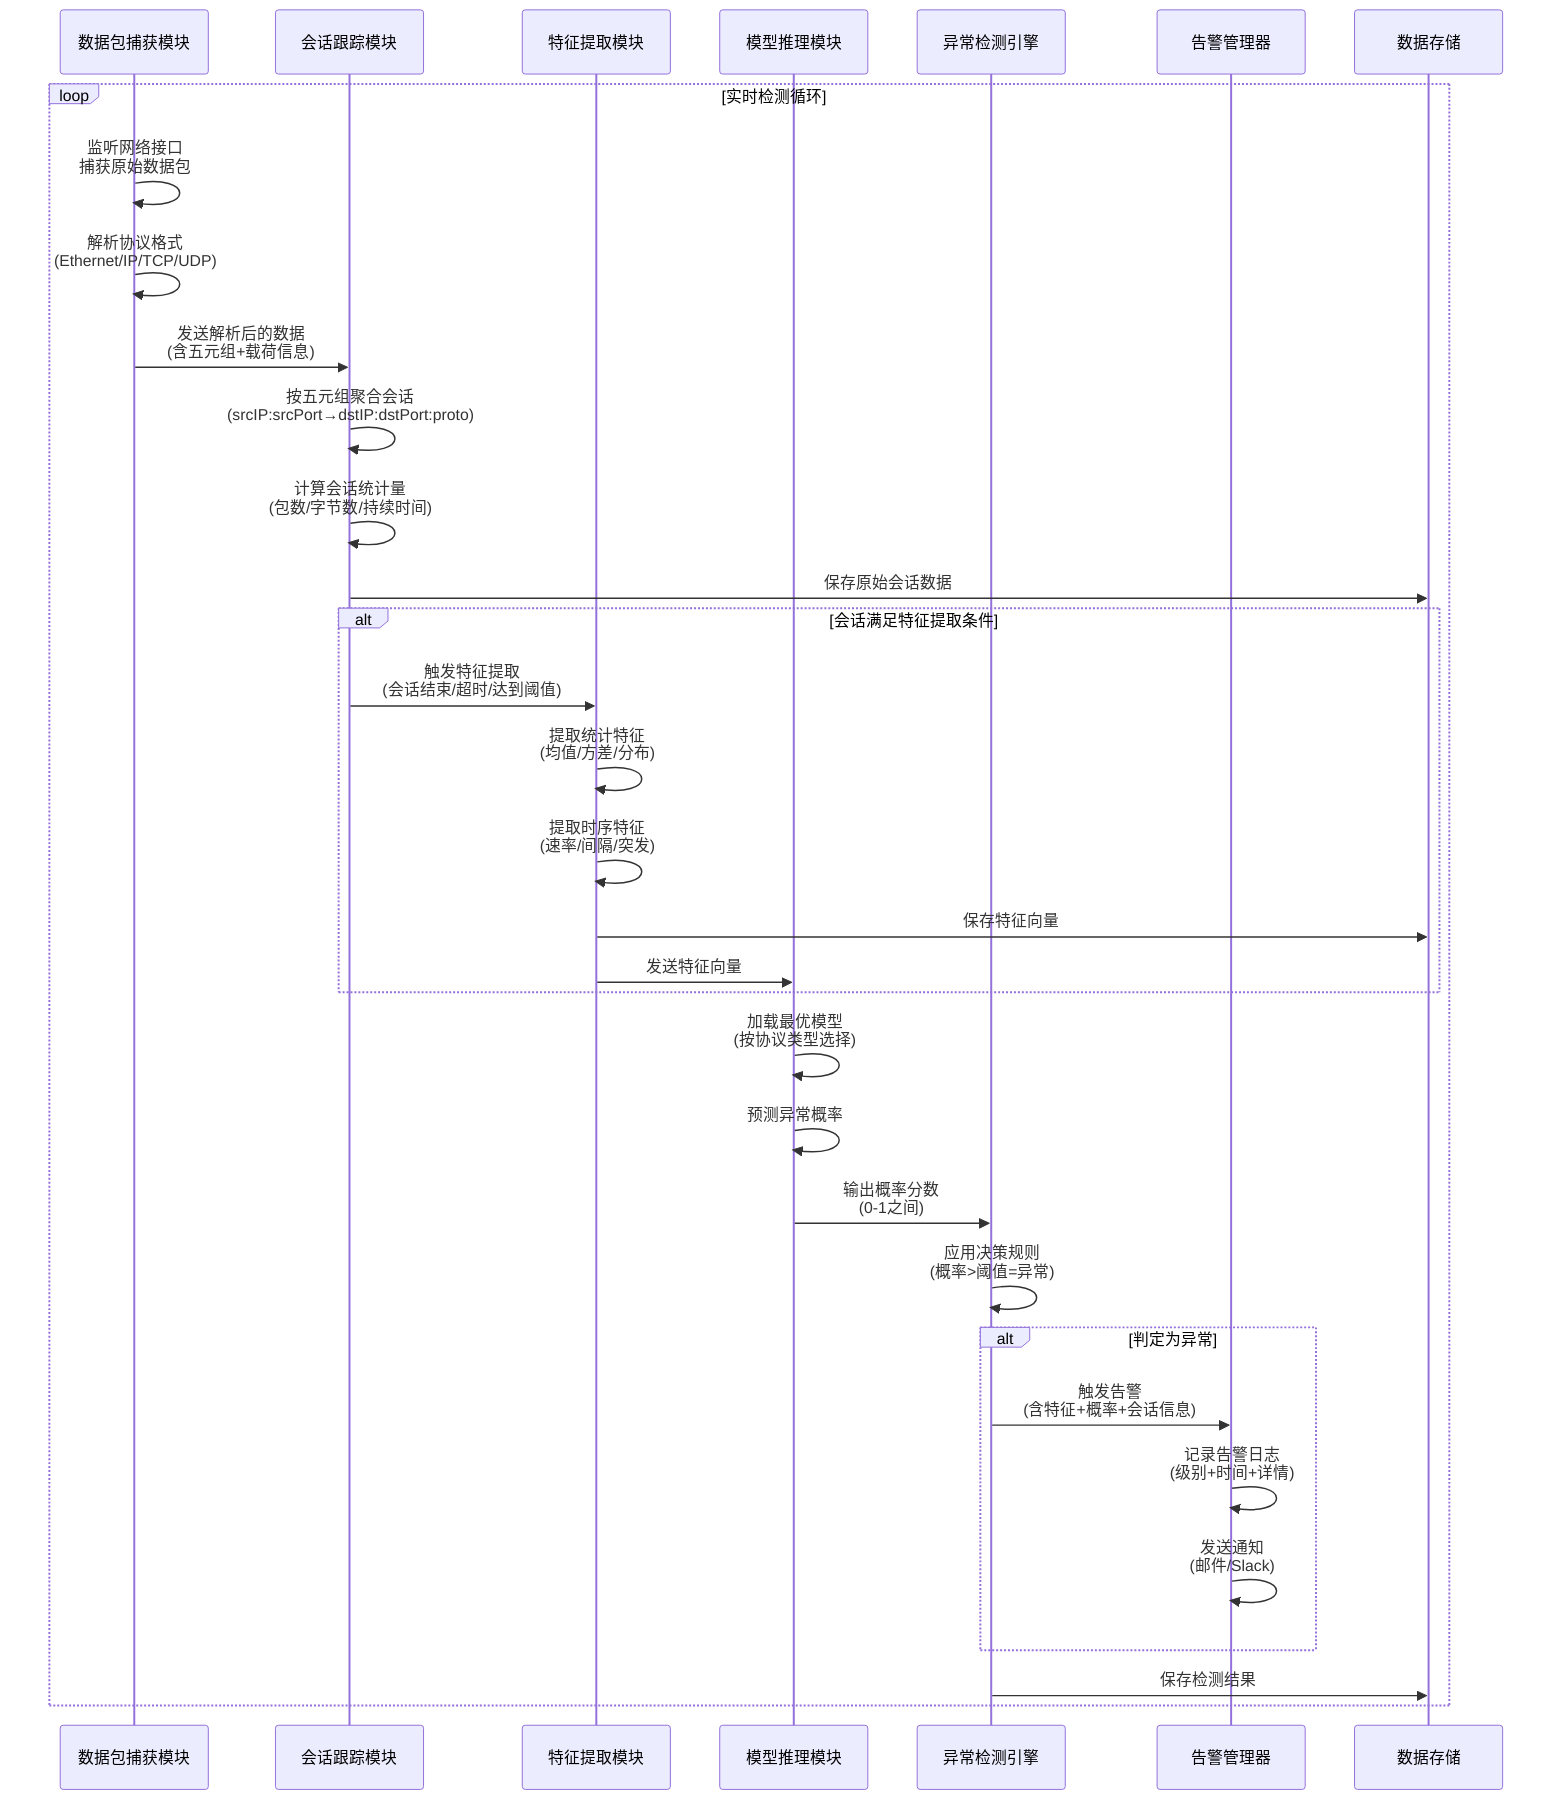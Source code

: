 %% 实时流量检测流程（从数据包到告警的完整链路）
sequenceDiagram
    participant Capture as 数据包捕获模块
    participant Session as 会话跟踪模块
    participant Feature as 特征提取模块
    participant Model as 模型推理模块
    participant Detector as 异常检测引擎
    participant Alert as 告警管理器
    participant Storage as 数据存储
    
    loop 实时检测循环
        Capture->>Capture: 监听网络接口<br/>捕获原始数据包
        Capture->>Capture: 解析协议格式<br/>(Ethernet/IP/TCP/UDP)
        Capture->>Session: 发送解析后的数据<br/>(含五元组+载荷信息)
        
        Session->>Session: 按五元组聚合会话<br/>(srcIP:srcPort→dstIP:dstPort:proto)
        Session->>Session: 计算会话统计量<br/>(包数/字节数/持续时间)
        Session->>Storage: 保存原始会话数据
        
        alt 会话满足特征提取条件
            Session->>Feature: 触发特征提取<br/>(会话结束/超时/达到阈值)
            Feature->>Feature: 提取统计特征<br/>(均值/方差/分布)
            Feature->>Feature: 提取时序特征<br/>(速率/间隔/突发)
            Feature->>Storage: 保存特征向量
            Feature->>Model: 发送特征向量
        end
        
        Model->>Model: 加载最优模型<br/>(按协议类型选择)
        Model->>Model: 预测异常概率
        Model->>Detector: 输出概率分数<br/>(0-1之间)
        
        Detector->>Detector: 应用决策规则<br/>(概率>阈值=异常)
        alt 判定为异常
            Detector->>Alert: 触发告警<br/>(含特征+概率+会话信息)
            Alert->>Alert: 记录告警日志<br/>(级别+时间+详情)
            Alert->>Alert: 发送通知<br/>(邮件/Slack)
        end
        
        Detector->>Storage: 保存检测结果
    end